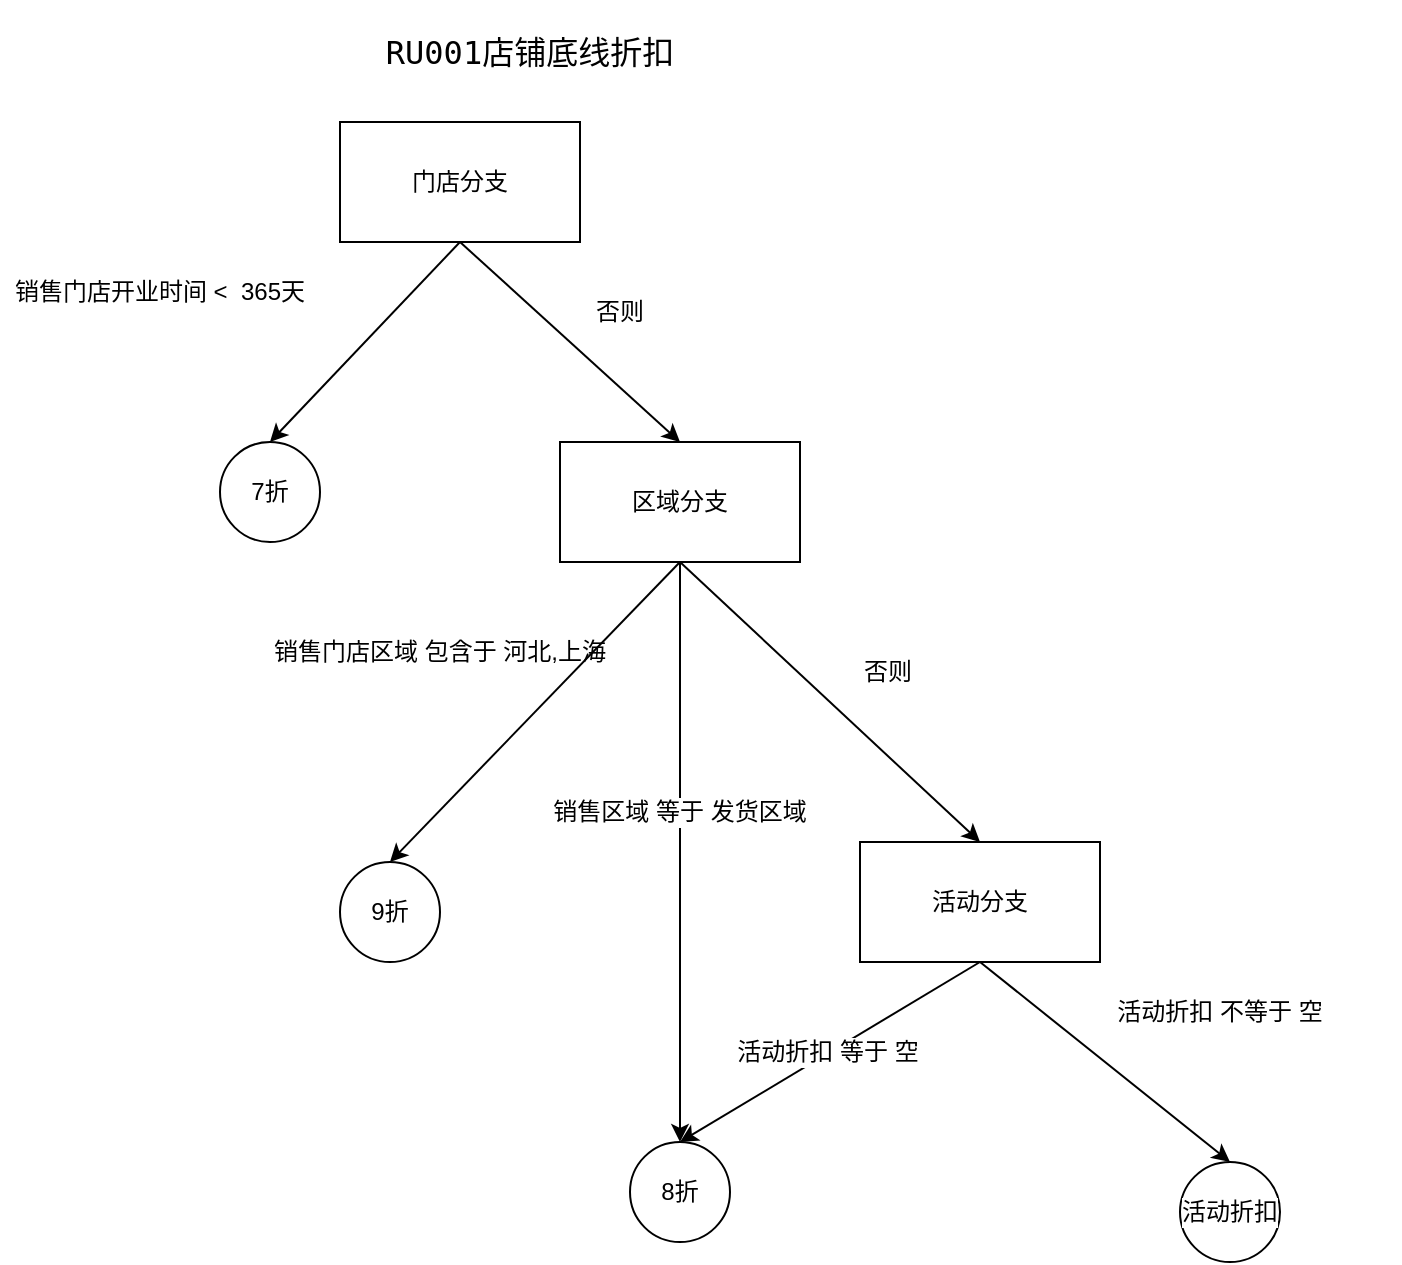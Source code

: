 <mxfile version="16.5.1" type="device"><diagram id="CrOKzk50U7DYgT1BFXln" name="第 1 页"><mxGraphModel dx="1298" dy="945" grid="1" gridSize="10" guides="1" tooltips="1" connect="1" arrows="1" fold="1" page="1" pageScale="1" pageWidth="827" pageHeight="1169" math="0" shadow="0"><root><mxCell id="0"/><mxCell id="1" parent="0"/><mxCell id="eA7f_Il-C_4JzarWYcIU-1" value="区域分支" style="rounded=0;whiteSpace=wrap;html=1;" vertex="1" parent="1"><mxGeometry x="370" y="250" width="120" height="60" as="geometry"/></mxCell><mxCell id="eA7f_Il-C_4JzarWYcIU-2" value="&lt;pre style=&quot;font-family: &amp;#34;jetbrains mono&amp;#34; , monospace ; font-size: 12pt&quot;&gt;&lt;span style=&quot;background-color: rgb(255 , 255 , 255)&quot;&gt;RU001店铺底线折扣&lt;/span&gt;&lt;/pre&gt;" style="text;html=1;strokeColor=none;fillColor=none;align=center;verticalAlign=middle;whiteSpace=wrap;rounded=0;" vertex="1" parent="1"><mxGeometry x="280" y="40" width="150" height="30" as="geometry"/></mxCell><mxCell id="eA7f_Il-C_4JzarWYcIU-3" value="9折" style="ellipse;whiteSpace=wrap;html=1;aspect=fixed;labelBackgroundColor=#FFFFFF;fontColor=#000000;" vertex="1" parent="1"><mxGeometry x="260" y="460" width="50" height="50" as="geometry"/></mxCell><mxCell id="eA7f_Il-C_4JzarWYcIU-4" value="8折" style="ellipse;whiteSpace=wrap;html=1;aspect=fixed;labelBackgroundColor=#FFFFFF;fontColor=#000000;" vertex="1" parent="1"><mxGeometry x="405" y="600" width="50" height="50" as="geometry"/></mxCell><mxCell id="eA7f_Il-C_4JzarWYcIU-5" value="" style="endArrow=classic;html=1;rounded=0;fontColor=#000000;exitX=0.5;exitY=1;exitDx=0;exitDy=0;entryX=0.5;entryY=0;entryDx=0;entryDy=0;" edge="1" parent="1" source="eA7f_Il-C_4JzarWYcIU-1" target="eA7f_Il-C_4JzarWYcIU-4"><mxGeometry width="50" height="50" relative="1" as="geometry"><mxPoint x="550" y="470" as="sourcePoint"/><mxPoint x="510" y="440" as="targetPoint"/></mxGeometry></mxCell><mxCell id="eA7f_Il-C_4JzarWYcIU-7" value="销售区域 等于 发货区域" style="text;html=1;strokeColor=none;fillColor=none;align=center;verticalAlign=middle;whiteSpace=wrap;rounded=0;labelBackgroundColor=#FFFFFF;fontColor=#000000;" vertex="1" parent="1"><mxGeometry x="350" y="420" width="160" height="30" as="geometry"/></mxCell><mxCell id="eA7f_Il-C_4JzarWYcIU-8" value="销售门店区域 包含于 河北,上海" style="text;html=1;strokeColor=none;fillColor=none;align=center;verticalAlign=middle;whiteSpace=wrap;rounded=0;labelBackgroundColor=#FFFFFF;fontColor=#000000;" vertex="1" parent="1"><mxGeometry x="220" y="340" width="180" height="30" as="geometry"/></mxCell><mxCell id="eA7f_Il-C_4JzarWYcIU-9" value="" style="endArrow=classic;html=1;rounded=0;fontColor=#000000;exitX=0.5;exitY=1;exitDx=0;exitDy=0;entryX=0.5;entryY=0;entryDx=0;entryDy=0;" edge="1" parent="1" source="eA7f_Il-C_4JzarWYcIU-1" target="eA7f_Il-C_4JzarWYcIU-3"><mxGeometry width="50" height="50" relative="1" as="geometry"><mxPoint x="440" y="320" as="sourcePoint"/><mxPoint x="340" y="440" as="targetPoint"/></mxGeometry></mxCell><mxCell id="eA7f_Il-C_4JzarWYcIU-10" value="" style="endArrow=classic;html=1;rounded=0;fontColor=#000000;exitX=0.5;exitY=1;exitDx=0;exitDy=0;entryX=0.5;entryY=0;entryDx=0;entryDy=0;" edge="1" parent="1" source="eA7f_Il-C_4JzarWYcIU-1" target="eA7f_Il-C_4JzarWYcIU-18"><mxGeometry width="50" height="50" relative="1" as="geometry"><mxPoint x="440" y="320" as="sourcePoint"/><mxPoint x="580" y="450" as="targetPoint"/></mxGeometry></mxCell><mxCell id="eA7f_Il-C_4JzarWYcIU-12" value="否则" style="text;html=1;strokeColor=none;fillColor=none;align=center;verticalAlign=middle;whiteSpace=wrap;rounded=0;labelBackgroundColor=#FFFFFF;fontColor=#000000;" vertex="1" parent="1"><mxGeometry x="454" y="350" width="160" height="30" as="geometry"/></mxCell><mxCell id="eA7f_Il-C_4JzarWYcIU-13" value="门店分支" style="rounded=0;whiteSpace=wrap;html=1;" vertex="1" parent="1"><mxGeometry x="260" y="90" width="120" height="60" as="geometry"/></mxCell><mxCell id="eA7f_Il-C_4JzarWYcIU-14" value="" style="endArrow=classic;html=1;rounded=0;fontColor=#000000;exitX=0.5;exitY=1;exitDx=0;exitDy=0;entryX=0.5;entryY=0;entryDx=0;entryDy=0;" edge="1" parent="1" source="eA7f_Il-C_4JzarWYcIU-13" target="eA7f_Il-C_4JzarWYcIU-16"><mxGeometry width="50" height="50" relative="1" as="geometry"><mxPoint x="-30" y="320" as="sourcePoint"/><mxPoint x="230" y="240" as="targetPoint"/></mxGeometry></mxCell><mxCell id="eA7f_Il-C_4JzarWYcIU-15" value="销售门店开业时间 &amp;lt;&amp;nbsp; 365天" style="text;html=1;strokeColor=none;fillColor=none;align=center;verticalAlign=middle;whiteSpace=wrap;rounded=0;labelBackgroundColor=#FFFFFF;fontColor=#000000;" vertex="1" parent="1"><mxGeometry x="90" y="160" width="160" height="30" as="geometry"/></mxCell><mxCell id="eA7f_Il-C_4JzarWYcIU-16" value="7折" style="ellipse;whiteSpace=wrap;html=1;aspect=fixed;labelBackgroundColor=#FFFFFF;fontColor=#000000;" vertex="1" parent="1"><mxGeometry x="200" y="250" width="50" height="50" as="geometry"/></mxCell><mxCell id="eA7f_Il-C_4JzarWYcIU-17" value="" style="endArrow=classic;html=1;rounded=0;fontColor=#000000;exitX=0.5;exitY=1;exitDx=0;exitDy=0;" edge="1" parent="1" source="eA7f_Il-C_4JzarWYcIU-13"><mxGeometry width="50" height="50" relative="1" as="geometry"><mxPoint x="330" y="160" as="sourcePoint"/><mxPoint x="430" y="250" as="targetPoint"/></mxGeometry></mxCell><mxCell id="eA7f_Il-C_4JzarWYcIU-18" value="活动分支" style="rounded=0;whiteSpace=wrap;html=1;" vertex="1" parent="1"><mxGeometry x="520" y="450" width="120" height="60" as="geometry"/></mxCell><mxCell id="eA7f_Il-C_4JzarWYcIU-19" value="" style="endArrow=classic;html=1;rounded=0;fontColor=#000000;exitX=0.5;exitY=1;exitDx=0;exitDy=0;entryX=0.5;entryY=0;entryDx=0;entryDy=0;" edge="1" parent="1" source="eA7f_Il-C_4JzarWYcIU-18" target="eA7f_Il-C_4JzarWYcIU-22"><mxGeometry width="50" height="50" relative="1" as="geometry"><mxPoint x="330" y="160" as="sourcePoint"/><mxPoint x="490" y="600" as="targetPoint"/></mxGeometry></mxCell><mxCell id="eA7f_Il-C_4JzarWYcIU-20" value="否则" style="text;html=1;strokeColor=none;fillColor=none;align=center;verticalAlign=middle;whiteSpace=wrap;rounded=0;labelBackgroundColor=#FFFFFF;fontColor=#000000;" vertex="1" parent="1"><mxGeometry x="320" y="170" width="160" height="30" as="geometry"/></mxCell><mxCell id="eA7f_Il-C_4JzarWYcIU-21" value="活动折扣 不等于 空" style="text;html=1;strokeColor=none;fillColor=none;align=center;verticalAlign=middle;whiteSpace=wrap;rounded=0;labelBackgroundColor=#FFFFFF;fontColor=#000000;" vertex="1" parent="1"><mxGeometry x="610" y="520" width="180" height="30" as="geometry"/></mxCell><mxCell id="eA7f_Il-C_4JzarWYcIU-22" value="活动折扣" style="ellipse;whiteSpace=wrap;html=1;aspect=fixed;labelBackgroundColor=#FFFFFF;fontColor=#000000;" vertex="1" parent="1"><mxGeometry x="680" y="610" width="50" height="50" as="geometry"/></mxCell><mxCell id="eA7f_Il-C_4JzarWYcIU-23" value="" style="endArrow=classic;html=1;rounded=0;fontColor=#000000;entryX=0.5;entryY=0;entryDx=0;entryDy=0;exitX=0.5;exitY=1;exitDx=0;exitDy=0;" edge="1" parent="1" source="eA7f_Il-C_4JzarWYcIU-18" target="eA7f_Il-C_4JzarWYcIU-4"><mxGeometry width="50" height="50" relative="1" as="geometry"><mxPoint x="620" y="590" as="sourcePoint"/><mxPoint x="590" y="460" as="targetPoint"/></mxGeometry></mxCell><mxCell id="eA7f_Il-C_4JzarWYcIU-24" value="活动折扣 等于 空" style="text;html=1;strokeColor=none;fillColor=none;align=center;verticalAlign=middle;whiteSpace=wrap;rounded=0;labelBackgroundColor=#FFFFFF;fontColor=#000000;" vertex="1" parent="1"><mxGeometry x="414" y="540" width="180" height="30" as="geometry"/></mxCell></root></mxGraphModel></diagram></mxfile>